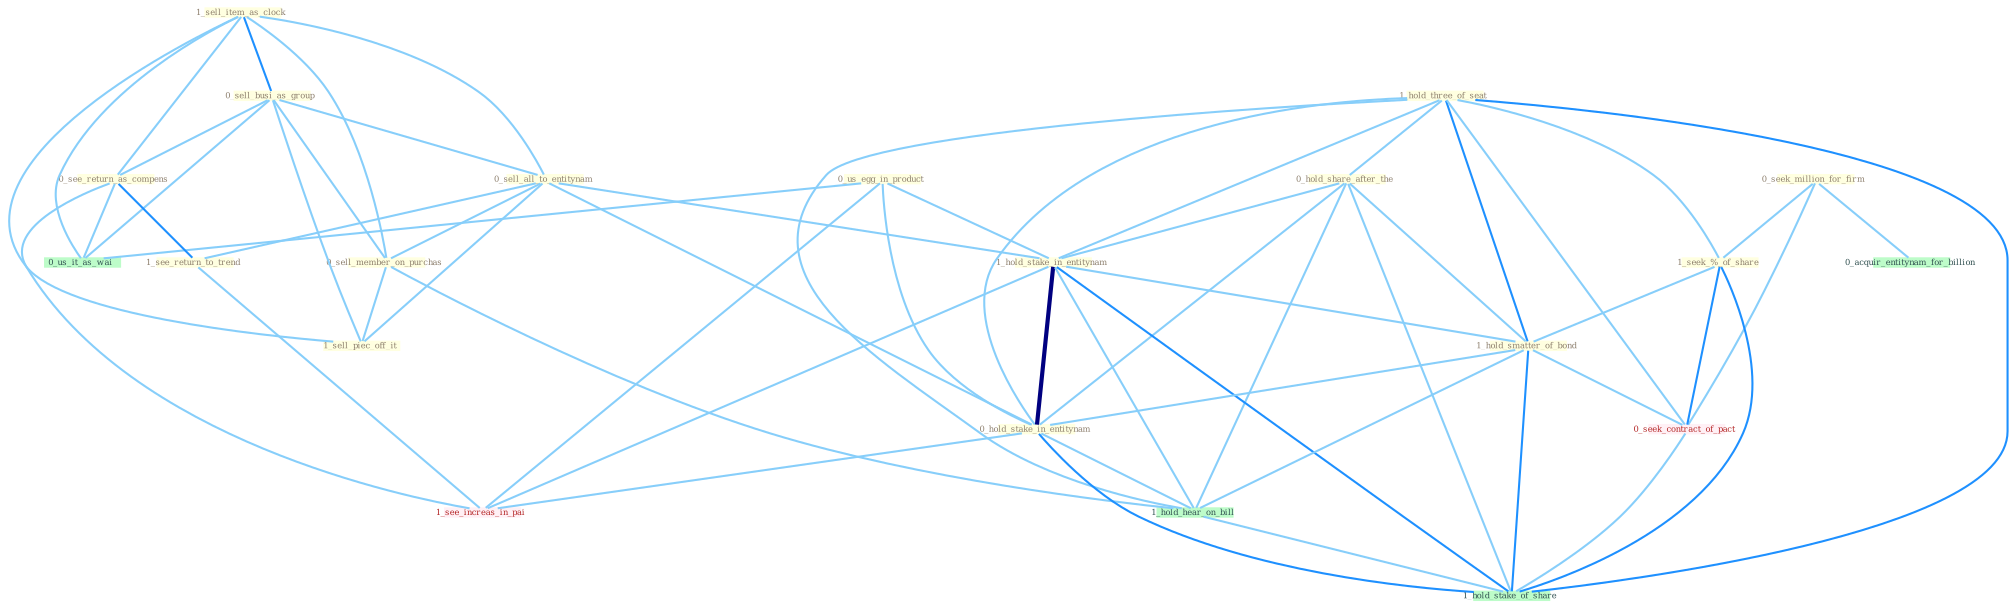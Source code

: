 Graph G{ 
    node
    [shape=polygon,style=filled,width=.5,height=.06,color="#BDFCC9",fixedsize=true,fontsize=4,
    fontcolor="#2f4f4f"];
    {node
    [color="#ffffe0", fontcolor="#8b7d6b"] "1_sell_item_as_clock " "0_sell_busi_as_group " "1_hold_three_of_seat " "0_seek_million_for_firm " "0_hold_share_after_the " "1_seek_%_of_share " "0_us_egg_in_product " "0_sell_all_to_entitynam " "0_see_return_as_compens " "1_see_return_to_trend " "0_sell_member_on_purchas " "1_hold_stake_in_entitynam " "1_sell_piec_off_it " "1_hold_smatter_of_bond " "0_hold_stake_in_entitynam "}
{node [color="#fff0f5", fontcolor="#b22222"] "0_seek_contract_of_pact " "1_see_increas_in_pai "}
edge [color="#B0E2FF"];

	"1_sell_item_as_clock " -- "0_sell_busi_as_group " [w="2", color="#1e90ff" , len=0.8];
	"1_sell_item_as_clock " -- "0_sell_all_to_entitynam " [w="1", color="#87cefa" ];
	"1_sell_item_as_clock " -- "0_see_return_as_compens " [w="1", color="#87cefa" ];
	"1_sell_item_as_clock " -- "0_sell_member_on_purchas " [w="1", color="#87cefa" ];
	"1_sell_item_as_clock " -- "1_sell_piec_off_it " [w="1", color="#87cefa" ];
	"1_sell_item_as_clock " -- "0_us_it_as_wai " [w="1", color="#87cefa" ];
	"0_sell_busi_as_group " -- "0_sell_all_to_entitynam " [w="1", color="#87cefa" ];
	"0_sell_busi_as_group " -- "0_see_return_as_compens " [w="1", color="#87cefa" ];
	"0_sell_busi_as_group " -- "0_sell_member_on_purchas " [w="1", color="#87cefa" ];
	"0_sell_busi_as_group " -- "1_sell_piec_off_it " [w="1", color="#87cefa" ];
	"0_sell_busi_as_group " -- "0_us_it_as_wai " [w="1", color="#87cefa" ];
	"1_hold_three_of_seat " -- "0_hold_share_after_the " [w="1", color="#87cefa" ];
	"1_hold_three_of_seat " -- "1_seek_%_of_share " [w="1", color="#87cefa" ];
	"1_hold_three_of_seat " -- "1_hold_stake_in_entitynam " [w="1", color="#87cefa" ];
	"1_hold_three_of_seat " -- "1_hold_smatter_of_bond " [w="2", color="#1e90ff" , len=0.8];
	"1_hold_three_of_seat " -- "0_hold_stake_in_entitynam " [w="1", color="#87cefa" ];
	"1_hold_three_of_seat " -- "0_seek_contract_of_pact " [w="1", color="#87cefa" ];
	"1_hold_three_of_seat " -- "1_hold_hear_on_bill " [w="1", color="#87cefa" ];
	"1_hold_three_of_seat " -- "1_hold_stake_of_share " [w="2", color="#1e90ff" , len=0.8];
	"0_seek_million_for_firm " -- "1_seek_%_of_share " [w="1", color="#87cefa" ];
	"0_seek_million_for_firm " -- "0_seek_contract_of_pact " [w="1", color="#87cefa" ];
	"0_seek_million_for_firm " -- "0_acquir_entitynam_for_billion " [w="1", color="#87cefa" ];
	"0_hold_share_after_the " -- "1_hold_stake_in_entitynam " [w="1", color="#87cefa" ];
	"0_hold_share_after_the " -- "1_hold_smatter_of_bond " [w="1", color="#87cefa" ];
	"0_hold_share_after_the " -- "0_hold_stake_in_entitynam " [w="1", color="#87cefa" ];
	"0_hold_share_after_the " -- "1_hold_hear_on_bill " [w="1", color="#87cefa" ];
	"0_hold_share_after_the " -- "1_hold_stake_of_share " [w="1", color="#87cefa" ];
	"1_seek_%_of_share " -- "1_hold_smatter_of_bond " [w="1", color="#87cefa" ];
	"1_seek_%_of_share " -- "0_seek_contract_of_pact " [w="2", color="#1e90ff" , len=0.8];
	"1_seek_%_of_share " -- "1_hold_stake_of_share " [w="2", color="#1e90ff" , len=0.8];
	"0_us_egg_in_product " -- "1_hold_stake_in_entitynam " [w="1", color="#87cefa" ];
	"0_us_egg_in_product " -- "0_hold_stake_in_entitynam " [w="1", color="#87cefa" ];
	"0_us_egg_in_product " -- "0_us_it_as_wai " [w="1", color="#87cefa" ];
	"0_us_egg_in_product " -- "1_see_increas_in_pai " [w="1", color="#87cefa" ];
	"0_sell_all_to_entitynam " -- "1_see_return_to_trend " [w="1", color="#87cefa" ];
	"0_sell_all_to_entitynam " -- "0_sell_member_on_purchas " [w="1", color="#87cefa" ];
	"0_sell_all_to_entitynam " -- "1_hold_stake_in_entitynam " [w="1", color="#87cefa" ];
	"0_sell_all_to_entitynam " -- "1_sell_piec_off_it " [w="1", color="#87cefa" ];
	"0_sell_all_to_entitynam " -- "0_hold_stake_in_entitynam " [w="1", color="#87cefa" ];
	"0_see_return_as_compens " -- "1_see_return_to_trend " [w="2", color="#1e90ff" , len=0.8];
	"0_see_return_as_compens " -- "0_us_it_as_wai " [w="1", color="#87cefa" ];
	"0_see_return_as_compens " -- "1_see_increas_in_pai " [w="1", color="#87cefa" ];
	"1_see_return_to_trend " -- "1_see_increas_in_pai " [w="1", color="#87cefa" ];
	"0_sell_member_on_purchas " -- "1_sell_piec_off_it " [w="1", color="#87cefa" ];
	"0_sell_member_on_purchas " -- "1_hold_hear_on_bill " [w="1", color="#87cefa" ];
	"1_hold_stake_in_entitynam " -- "1_hold_smatter_of_bond " [w="1", color="#87cefa" ];
	"1_hold_stake_in_entitynam " -- "0_hold_stake_in_entitynam " [w="4", style=bold, color="#000080", len=0.4];
	"1_hold_stake_in_entitynam " -- "1_see_increas_in_pai " [w="1", color="#87cefa" ];
	"1_hold_stake_in_entitynam " -- "1_hold_hear_on_bill " [w="1", color="#87cefa" ];
	"1_hold_stake_in_entitynam " -- "1_hold_stake_of_share " [w="2", color="#1e90ff" , len=0.8];
	"1_hold_smatter_of_bond " -- "0_hold_stake_in_entitynam " [w="1", color="#87cefa" ];
	"1_hold_smatter_of_bond " -- "0_seek_contract_of_pact " [w="1", color="#87cefa" ];
	"1_hold_smatter_of_bond " -- "1_hold_hear_on_bill " [w="1", color="#87cefa" ];
	"1_hold_smatter_of_bond " -- "1_hold_stake_of_share " [w="2", color="#1e90ff" , len=0.8];
	"0_hold_stake_in_entitynam " -- "1_see_increas_in_pai " [w="1", color="#87cefa" ];
	"0_hold_stake_in_entitynam " -- "1_hold_hear_on_bill " [w="1", color="#87cefa" ];
	"0_hold_stake_in_entitynam " -- "1_hold_stake_of_share " [w="2", color="#1e90ff" , len=0.8];
	"0_seek_contract_of_pact " -- "1_hold_stake_of_share " [w="1", color="#87cefa" ];
	"1_hold_hear_on_bill " -- "1_hold_stake_of_share " [w="1", color="#87cefa" ];
}